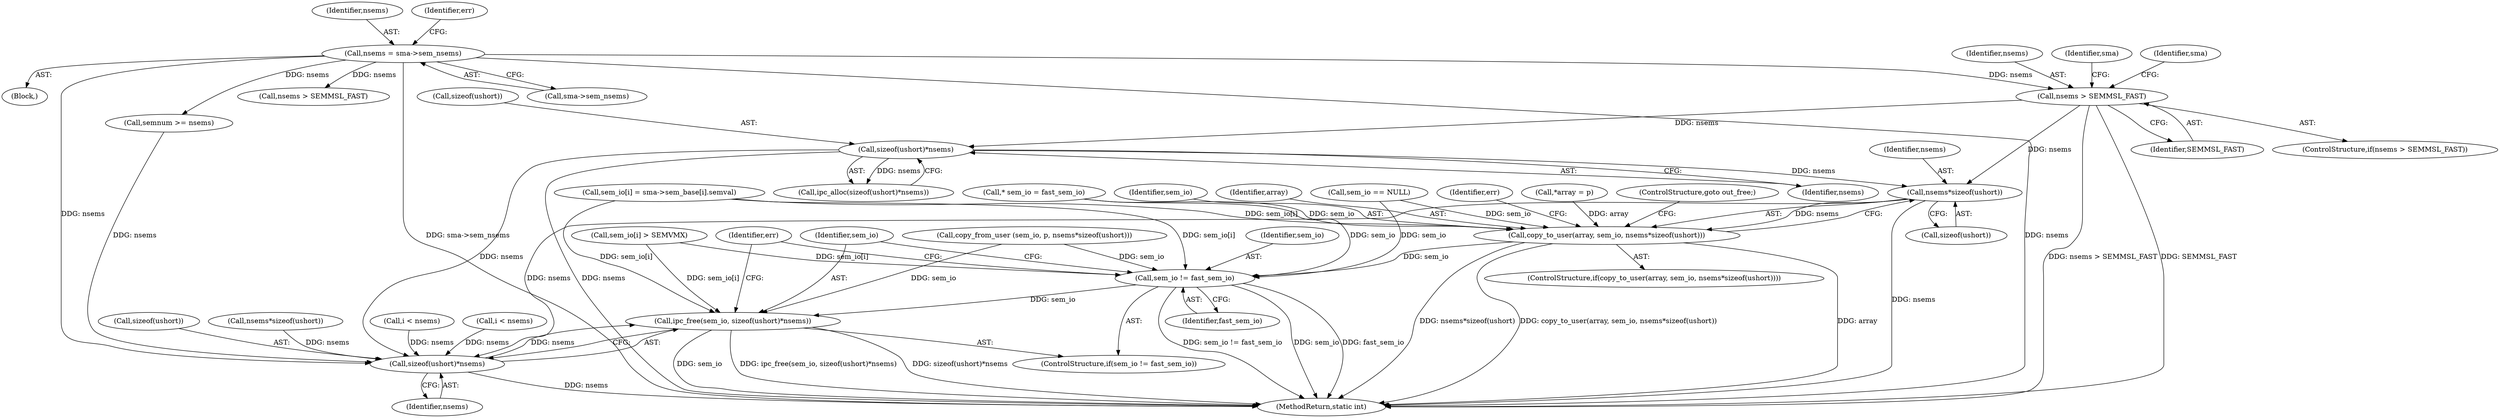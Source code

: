 digraph "0_linux_6062a8dc0517bce23e3c2f7d2fea5e22411269a3_12@API" {
"1000266" [label="(Call,nsems*sizeof(ushort))"];
"1000186" [label="(Call,nsems > SEMMSL_FAST)"];
"1000136" [label="(Call,nsems = sma->sem_nsems)"];
"1000195" [label="(Call,sizeof(ushort)*nsems)"];
"1000263" [label="(Call,copy_to_user(array, sem_io, nsems*sizeof(ushort)))"];
"1000499" [label="(Call,sem_io != fast_sem_io)"];
"1000502" [label="(Call,ipc_free(sem_io, sizeof(ushort)*nsems))"];
"1000504" [label="(Call,sizeof(ushort)*nsems)"];
"1000338" [label="(Call,sem_io[i] > SEMVMX)"];
"1000267" [label="(Identifier,nsems)"];
"1000438" [label="(Call,semnum >= nsems)"];
"1000194" [label="(Call,ipc_alloc(sizeof(ushort)*nsems))"];
"1000137" [label="(Identifier,nsems)"];
"1000265" [label="(Identifier,sem_io)"];
"1000499" [label="(Call,sem_io != fast_sem_io)"];
"1000507" [label="(Identifier,nsems)"];
"1000200" [label="(Call,sem_io == NULL)"];
"1000186" [label="(Call,nsems > SEMMSL_FAST)"];
"1000509" [label="(Identifier,err)"];
"1000195" [label="(Call,sizeof(ushort)*nsems)"];
"1000264" [label="(Identifier,array)"];
"1000115" [label="(Call,* sem_io = fast_sem_io)"];
"1000191" [label="(Identifier,sma)"];
"1000142" [label="(Identifier,err)"];
"1000198" [label="(Identifier,nsems)"];
"1000503" [label="(Identifier,sem_io)"];
"1000505" [label="(Call,sizeof(ushort))"];
"1000187" [label="(Identifier,nsems)"];
"1000266" [label="(Call,nsems*sizeof(ushort))"];
"1000315" [label="(Call,nsems*sizeof(ushort))"];
"1000138" [label="(Call,sma->sem_nsems)"];
"1000108" [label="(Block,)"];
"1000510" [label="(MethodReturn,static int)"];
"1000229" [label="(Identifier,sma)"];
"1000500" [label="(Identifier,sem_io)"];
"1000498" [label="(ControlStructure,if(sem_io != fast_sem_io))"];
"1000501" [label="(Identifier,fast_sem_io)"];
"1000244" [label="(Call,sem_io[i] = sma->sem_base[i].semval)"];
"1000290" [label="(Call,nsems > SEMMSL_FAST)"];
"1000196" [label="(Call,sizeof(ushort))"];
"1000502" [label="(Call,ipc_free(sem_io, sizeof(ushort)*nsems))"];
"1000331" [label="(Call,i < nsems)"];
"1000271" [label="(Identifier,err)"];
"1000312" [label="(Call,copy_from_user (sem_io, p, nsems*sizeof(ushort)))"];
"1000268" [label="(Call,sizeof(ushort))"];
"1000504" [label="(Call,sizeof(ushort)*nsems)"];
"1000401" [label="(Call,i < nsems)"];
"1000188" [label="(Identifier,SEMMSL_FAST)"];
"1000262" [label="(ControlStructure,if(copy_to_user(array, sem_io, nsems*sizeof(ushort))))"];
"1000181" [label="(Call,*array = p)"];
"1000185" [label="(ControlStructure,if(nsems > SEMMSL_FAST))"];
"1000274" [label="(ControlStructure,goto out_free;)"];
"1000263" [label="(Call,copy_to_user(array, sem_io, nsems*sizeof(ushort)))"];
"1000136" [label="(Call,nsems = sma->sem_nsems)"];
"1000266" -> "1000263"  [label="AST: "];
"1000266" -> "1000268"  [label="CFG: "];
"1000267" -> "1000266"  [label="AST: "];
"1000268" -> "1000266"  [label="AST: "];
"1000263" -> "1000266"  [label="CFG: "];
"1000266" -> "1000510"  [label="DDG: nsems"];
"1000266" -> "1000263"  [label="DDG: nsems"];
"1000186" -> "1000266"  [label="DDG: nsems"];
"1000195" -> "1000266"  [label="DDG: nsems"];
"1000266" -> "1000504"  [label="DDG: nsems"];
"1000186" -> "1000185"  [label="AST: "];
"1000186" -> "1000188"  [label="CFG: "];
"1000187" -> "1000186"  [label="AST: "];
"1000188" -> "1000186"  [label="AST: "];
"1000191" -> "1000186"  [label="CFG: "];
"1000229" -> "1000186"  [label="CFG: "];
"1000186" -> "1000510"  [label="DDG: SEMMSL_FAST"];
"1000186" -> "1000510"  [label="DDG: nsems > SEMMSL_FAST"];
"1000136" -> "1000186"  [label="DDG: nsems"];
"1000186" -> "1000195"  [label="DDG: nsems"];
"1000136" -> "1000108"  [label="AST: "];
"1000136" -> "1000138"  [label="CFG: "];
"1000137" -> "1000136"  [label="AST: "];
"1000138" -> "1000136"  [label="AST: "];
"1000142" -> "1000136"  [label="CFG: "];
"1000136" -> "1000510"  [label="DDG: sma->sem_nsems"];
"1000136" -> "1000510"  [label="DDG: nsems"];
"1000136" -> "1000290"  [label="DDG: nsems"];
"1000136" -> "1000438"  [label="DDG: nsems"];
"1000136" -> "1000504"  [label="DDG: nsems"];
"1000195" -> "1000194"  [label="AST: "];
"1000195" -> "1000198"  [label="CFG: "];
"1000196" -> "1000195"  [label="AST: "];
"1000198" -> "1000195"  [label="AST: "];
"1000194" -> "1000195"  [label="CFG: "];
"1000195" -> "1000510"  [label="DDG: nsems"];
"1000195" -> "1000194"  [label="DDG: nsems"];
"1000195" -> "1000504"  [label="DDG: nsems"];
"1000263" -> "1000262"  [label="AST: "];
"1000264" -> "1000263"  [label="AST: "];
"1000265" -> "1000263"  [label="AST: "];
"1000271" -> "1000263"  [label="CFG: "];
"1000274" -> "1000263"  [label="CFG: "];
"1000263" -> "1000510"  [label="DDG: copy_to_user(array, sem_io, nsems*sizeof(ushort))"];
"1000263" -> "1000510"  [label="DDG: array"];
"1000263" -> "1000510"  [label="DDG: nsems*sizeof(ushort)"];
"1000181" -> "1000263"  [label="DDG: array"];
"1000200" -> "1000263"  [label="DDG: sem_io"];
"1000244" -> "1000263"  [label="DDG: sem_io[i]"];
"1000115" -> "1000263"  [label="DDG: sem_io"];
"1000263" -> "1000499"  [label="DDG: sem_io"];
"1000499" -> "1000498"  [label="AST: "];
"1000499" -> "1000501"  [label="CFG: "];
"1000500" -> "1000499"  [label="AST: "];
"1000501" -> "1000499"  [label="AST: "];
"1000503" -> "1000499"  [label="CFG: "];
"1000509" -> "1000499"  [label="CFG: "];
"1000499" -> "1000510"  [label="DDG: sem_io != fast_sem_io"];
"1000499" -> "1000510"  [label="DDG: sem_io"];
"1000499" -> "1000510"  [label="DDG: fast_sem_io"];
"1000338" -> "1000499"  [label="DDG: sem_io[i]"];
"1000200" -> "1000499"  [label="DDG: sem_io"];
"1000312" -> "1000499"  [label="DDG: sem_io"];
"1000244" -> "1000499"  [label="DDG: sem_io[i]"];
"1000115" -> "1000499"  [label="DDG: sem_io"];
"1000499" -> "1000502"  [label="DDG: sem_io"];
"1000502" -> "1000498"  [label="AST: "];
"1000502" -> "1000504"  [label="CFG: "];
"1000503" -> "1000502"  [label="AST: "];
"1000504" -> "1000502"  [label="AST: "];
"1000509" -> "1000502"  [label="CFG: "];
"1000502" -> "1000510"  [label="DDG: sem_io"];
"1000502" -> "1000510"  [label="DDG: ipc_free(sem_io, sizeof(ushort)*nsems)"];
"1000502" -> "1000510"  [label="DDG: sizeof(ushort)*nsems"];
"1000338" -> "1000502"  [label="DDG: sem_io[i]"];
"1000244" -> "1000502"  [label="DDG: sem_io[i]"];
"1000312" -> "1000502"  [label="DDG: sem_io"];
"1000504" -> "1000502"  [label="DDG: nsems"];
"1000504" -> "1000507"  [label="CFG: "];
"1000505" -> "1000504"  [label="AST: "];
"1000507" -> "1000504"  [label="AST: "];
"1000504" -> "1000510"  [label="DDG: nsems"];
"1000331" -> "1000504"  [label="DDG: nsems"];
"1000438" -> "1000504"  [label="DDG: nsems"];
"1000315" -> "1000504"  [label="DDG: nsems"];
"1000401" -> "1000504"  [label="DDG: nsems"];
}
